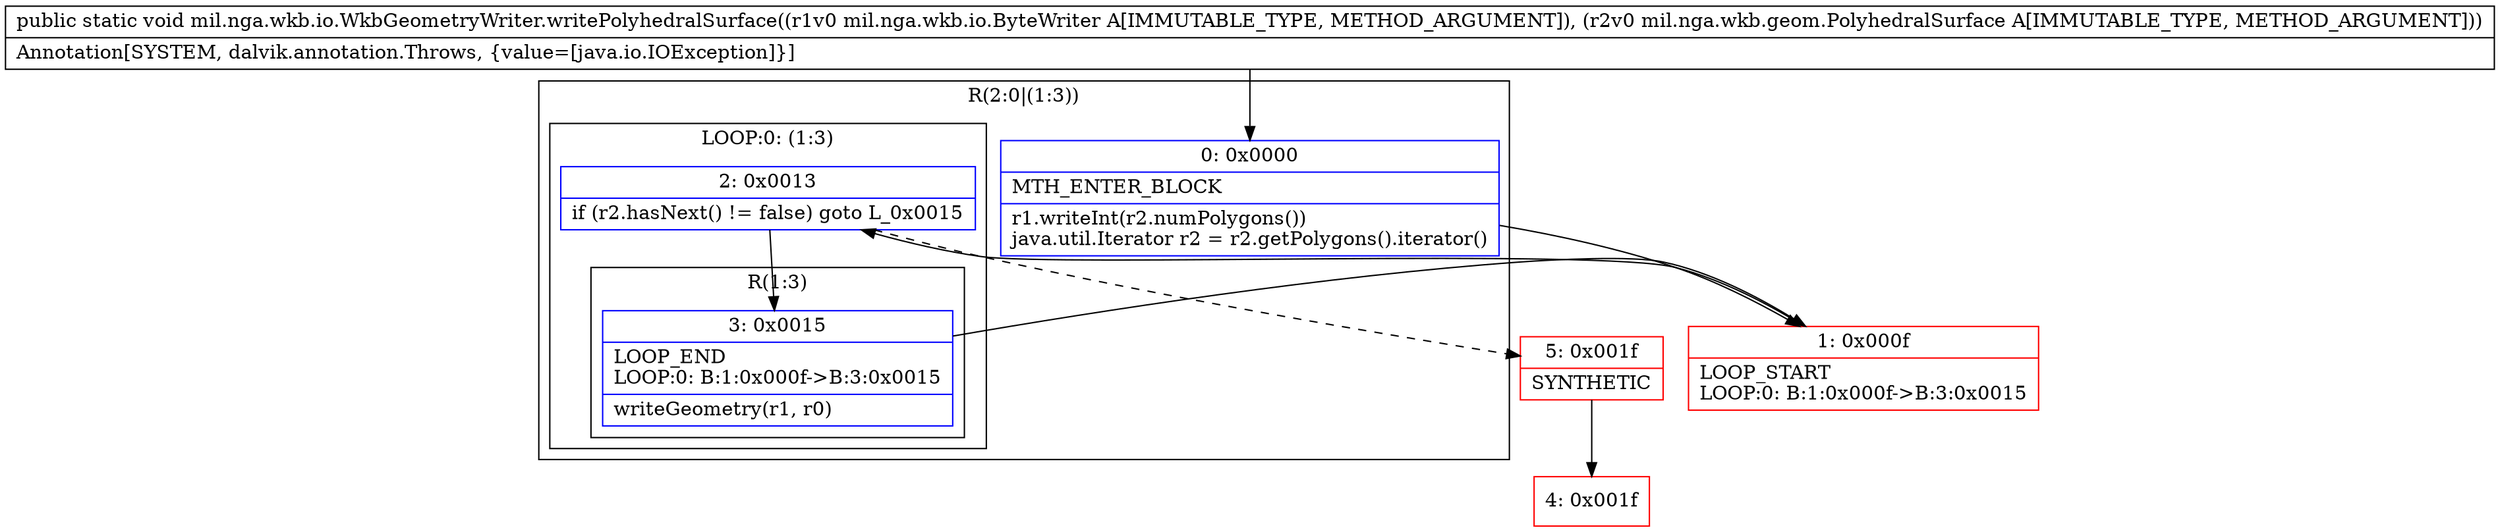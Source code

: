 digraph "CFG formil.nga.wkb.io.WkbGeometryWriter.writePolyhedralSurface(Lmil\/nga\/wkb\/io\/ByteWriter;Lmil\/nga\/wkb\/geom\/PolyhedralSurface;)V" {
subgraph cluster_Region_802715098 {
label = "R(2:0|(1:3))";
node [shape=record,color=blue];
Node_0 [shape=record,label="{0\:\ 0x0000|MTH_ENTER_BLOCK\l|r1.writeInt(r2.numPolygons())\ljava.util.Iterator r2 = r2.getPolygons().iterator()\l}"];
subgraph cluster_LoopRegion_1672455328 {
label = "LOOP:0: (1:3)";
node [shape=record,color=blue];
Node_2 [shape=record,label="{2\:\ 0x0013|if (r2.hasNext() != false) goto L_0x0015\l}"];
subgraph cluster_Region_943296109 {
label = "R(1:3)";
node [shape=record,color=blue];
Node_3 [shape=record,label="{3\:\ 0x0015|LOOP_END\lLOOP:0: B:1:0x000f\-\>B:3:0x0015\l|writeGeometry(r1, r0)\l}"];
}
}
}
Node_1 [shape=record,color=red,label="{1\:\ 0x000f|LOOP_START\lLOOP:0: B:1:0x000f\-\>B:3:0x0015\l}"];
Node_4 [shape=record,color=red,label="{4\:\ 0x001f}"];
Node_5 [shape=record,color=red,label="{5\:\ 0x001f|SYNTHETIC\l}"];
MethodNode[shape=record,label="{public static void mil.nga.wkb.io.WkbGeometryWriter.writePolyhedralSurface((r1v0 mil.nga.wkb.io.ByteWriter A[IMMUTABLE_TYPE, METHOD_ARGUMENT]), (r2v0 mil.nga.wkb.geom.PolyhedralSurface A[IMMUTABLE_TYPE, METHOD_ARGUMENT]))  | Annotation[SYSTEM, dalvik.annotation.Throws, \{value=[java.io.IOException]\}]\l}"];
MethodNode -> Node_0;
Node_0 -> Node_1;
Node_2 -> Node_3;
Node_2 -> Node_5[style=dashed];
Node_3 -> Node_1;
Node_1 -> Node_2;
Node_5 -> Node_4;
}

